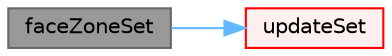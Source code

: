digraph "faceZoneSet"
{
 // LATEX_PDF_SIZE
  bgcolor="transparent";
  edge [fontname=Helvetica,fontsize=10,labelfontname=Helvetica,labelfontsize=10];
  node [fontname=Helvetica,fontsize=10,shape=box,height=0.2,width=0.4];
  rankdir="LR";
  Node1 [id="Node000001",label="faceZoneSet",height=0.2,width=0.4,color="gray40", fillcolor="grey60", style="filled", fontcolor="black",tooltip=" "];
  Node1 -> Node2 [id="edge1_Node000001_Node000002",color="steelblue1",style="solid",tooltip=" "];
  Node2 [id="Node000002",label="updateSet",height=0.2,width=0.4,color="red", fillcolor="#FFF0F0", style="filled",URL="$classFoam_1_1faceZoneSet.html#afc9e2e914d3928dd7281d2ac71452052",tooltip=" "];
}
